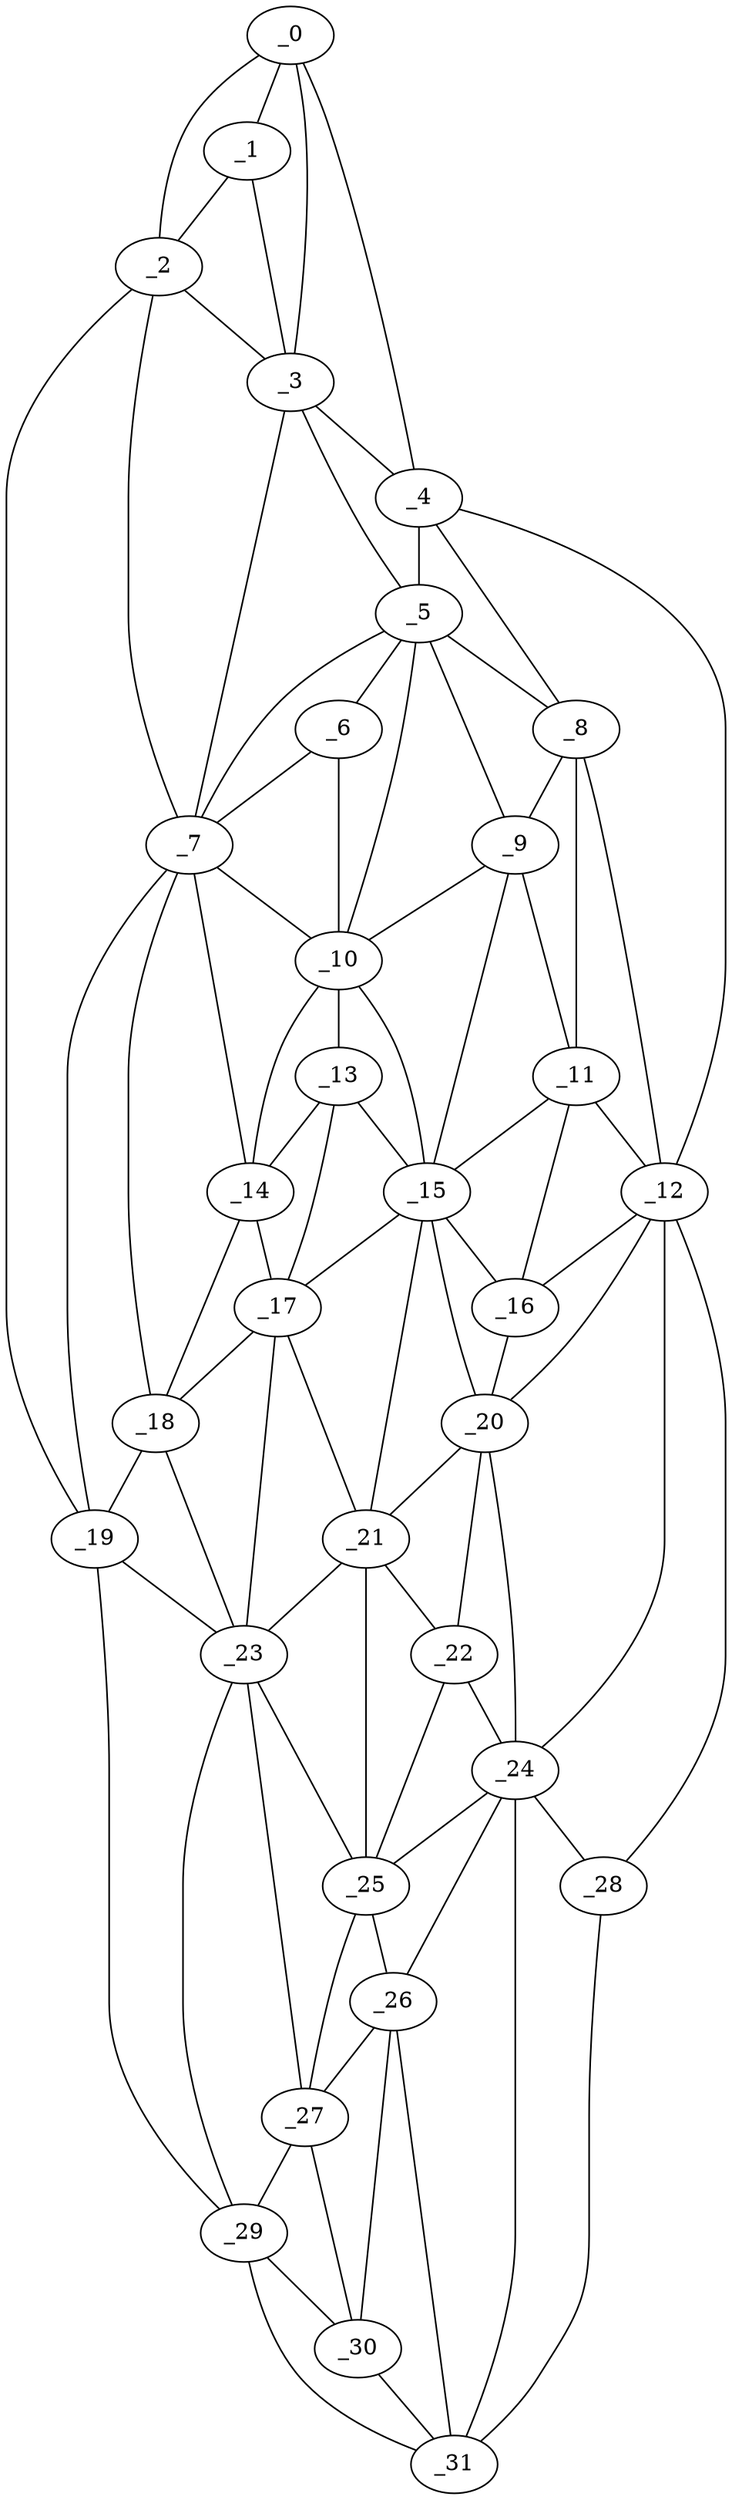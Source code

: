 graph "obj100__350.gxl" {
	_0	 [x=20,
		y=64];
	_1	 [x=24,
		y=74];
	_0 -- _1	 [valence=1];
	_2	 [x=26,
		y=84];
	_0 -- _2	 [valence=1];
	_3	 [x=38,
		y=61];
	_0 -- _3	 [valence=2];
	_4	 [x=45,
		y=46];
	_0 -- _4	 [valence=1];
	_1 -- _2	 [valence=2];
	_1 -- _3	 [valence=2];
	_2 -- _3	 [valence=2];
	_7	 [x=54,
		y=64];
	_2 -- _7	 [valence=2];
	_19	 [x=83,
		y=82];
	_2 -- _19	 [valence=1];
	_3 -- _4	 [valence=2];
	_5	 [x=50,
		y=56];
	_3 -- _5	 [valence=2];
	_3 -- _7	 [valence=2];
	_4 -- _5	 [valence=1];
	_8	 [x=57,
		y=44];
	_4 -- _8	 [valence=2];
	_12	 [x=68,
		y=34];
	_4 -- _12	 [valence=1];
	_6	 [x=54,
		y=60];
	_5 -- _6	 [valence=1];
	_5 -- _7	 [valence=1];
	_5 -- _8	 [valence=1];
	_9	 [x=59,
		y=50];
	_5 -- _9	 [valence=1];
	_10	 [x=60,
		y=55];
	_5 -- _10	 [valence=2];
	_6 -- _7	 [valence=2];
	_6 -- _10	 [valence=2];
	_7 -- _10	 [valence=1];
	_14	 [x=70,
		y=63];
	_7 -- _14	 [valence=2];
	_18	 [x=82,
		y=79];
	_7 -- _18	 [valence=1];
	_7 -- _19	 [valence=1];
	_8 -- _9	 [valence=2];
	_11	 [x=66,
		y=39];
	_8 -- _11	 [valence=1];
	_8 -- _12	 [valence=1];
	_9 -- _10	 [valence=2];
	_9 -- _11	 [valence=2];
	_15	 [x=72,
		y=53];
	_9 -- _15	 [valence=2];
	_13	 [x=70,
		y=58];
	_10 -- _13	 [valence=2];
	_10 -- _14	 [valence=2];
	_10 -- _15	 [valence=2];
	_11 -- _12	 [valence=2];
	_11 -- _15	 [valence=2];
	_16	 [x=76,
		y=39];
	_11 -- _16	 [valence=2];
	_12 -- _16	 [valence=1];
	_20	 [x=87,
		y=38];
	_12 -- _20	 [valence=2];
	_24	 [x=102,
		y=36];
	_12 -- _24	 [valence=2];
	_28	 [x=114,
		y=31];
	_12 -- _28	 [valence=1];
	_13 -- _14	 [valence=1];
	_13 -- _15	 [valence=1];
	_17	 [x=81,
		y=69];
	_13 -- _17	 [valence=2];
	_14 -- _17	 [valence=2];
	_14 -- _18	 [valence=2];
	_15 -- _16	 [valence=1];
	_15 -- _17	 [valence=2];
	_15 -- _20	 [valence=2];
	_21	 [x=93,
		y=60];
	_15 -- _21	 [valence=2];
	_16 -- _20	 [valence=2];
	_17 -- _18	 [valence=2];
	_17 -- _21	 [valence=2];
	_23	 [x=100,
		y=76];
	_17 -- _23	 [valence=2];
	_18 -- _19	 [valence=1];
	_18 -- _23	 [valence=1];
	_19 -- _23	 [valence=1];
	_29	 [x=120,
		y=75];
	_19 -- _29	 [valence=1];
	_20 -- _21	 [valence=2];
	_22	 [x=94,
		y=38];
	_20 -- _22	 [valence=2];
	_20 -- _24	 [valence=2];
	_21 -- _22	 [valence=2];
	_21 -- _23	 [valence=2];
	_25	 [x=102,
		y=57];
	_21 -- _25	 [valence=2];
	_22 -- _24	 [valence=2];
	_22 -- _25	 [valence=2];
	_23 -- _25	 [valence=2];
	_27	 [x=111,
		y=67];
	_23 -- _27	 [valence=1];
	_23 -- _29	 [valence=2];
	_24 -- _25	 [valence=2];
	_26	 [x=107,
		y=57];
	_24 -- _26	 [valence=2];
	_24 -- _28	 [valence=1];
	_31	 [x=124,
		y=45];
	_24 -- _31	 [valence=2];
	_25 -- _26	 [valence=1];
	_25 -- _27	 [valence=1];
	_26 -- _27	 [valence=2];
	_30	 [x=121,
		y=65];
	_26 -- _30	 [valence=1];
	_26 -- _31	 [valence=1];
	_27 -- _29	 [valence=1];
	_27 -- _30	 [valence=2];
	_28 -- _31	 [valence=1];
	_29 -- _30	 [valence=2];
	_29 -- _31	 [valence=1];
	_30 -- _31	 [valence=1];
}
